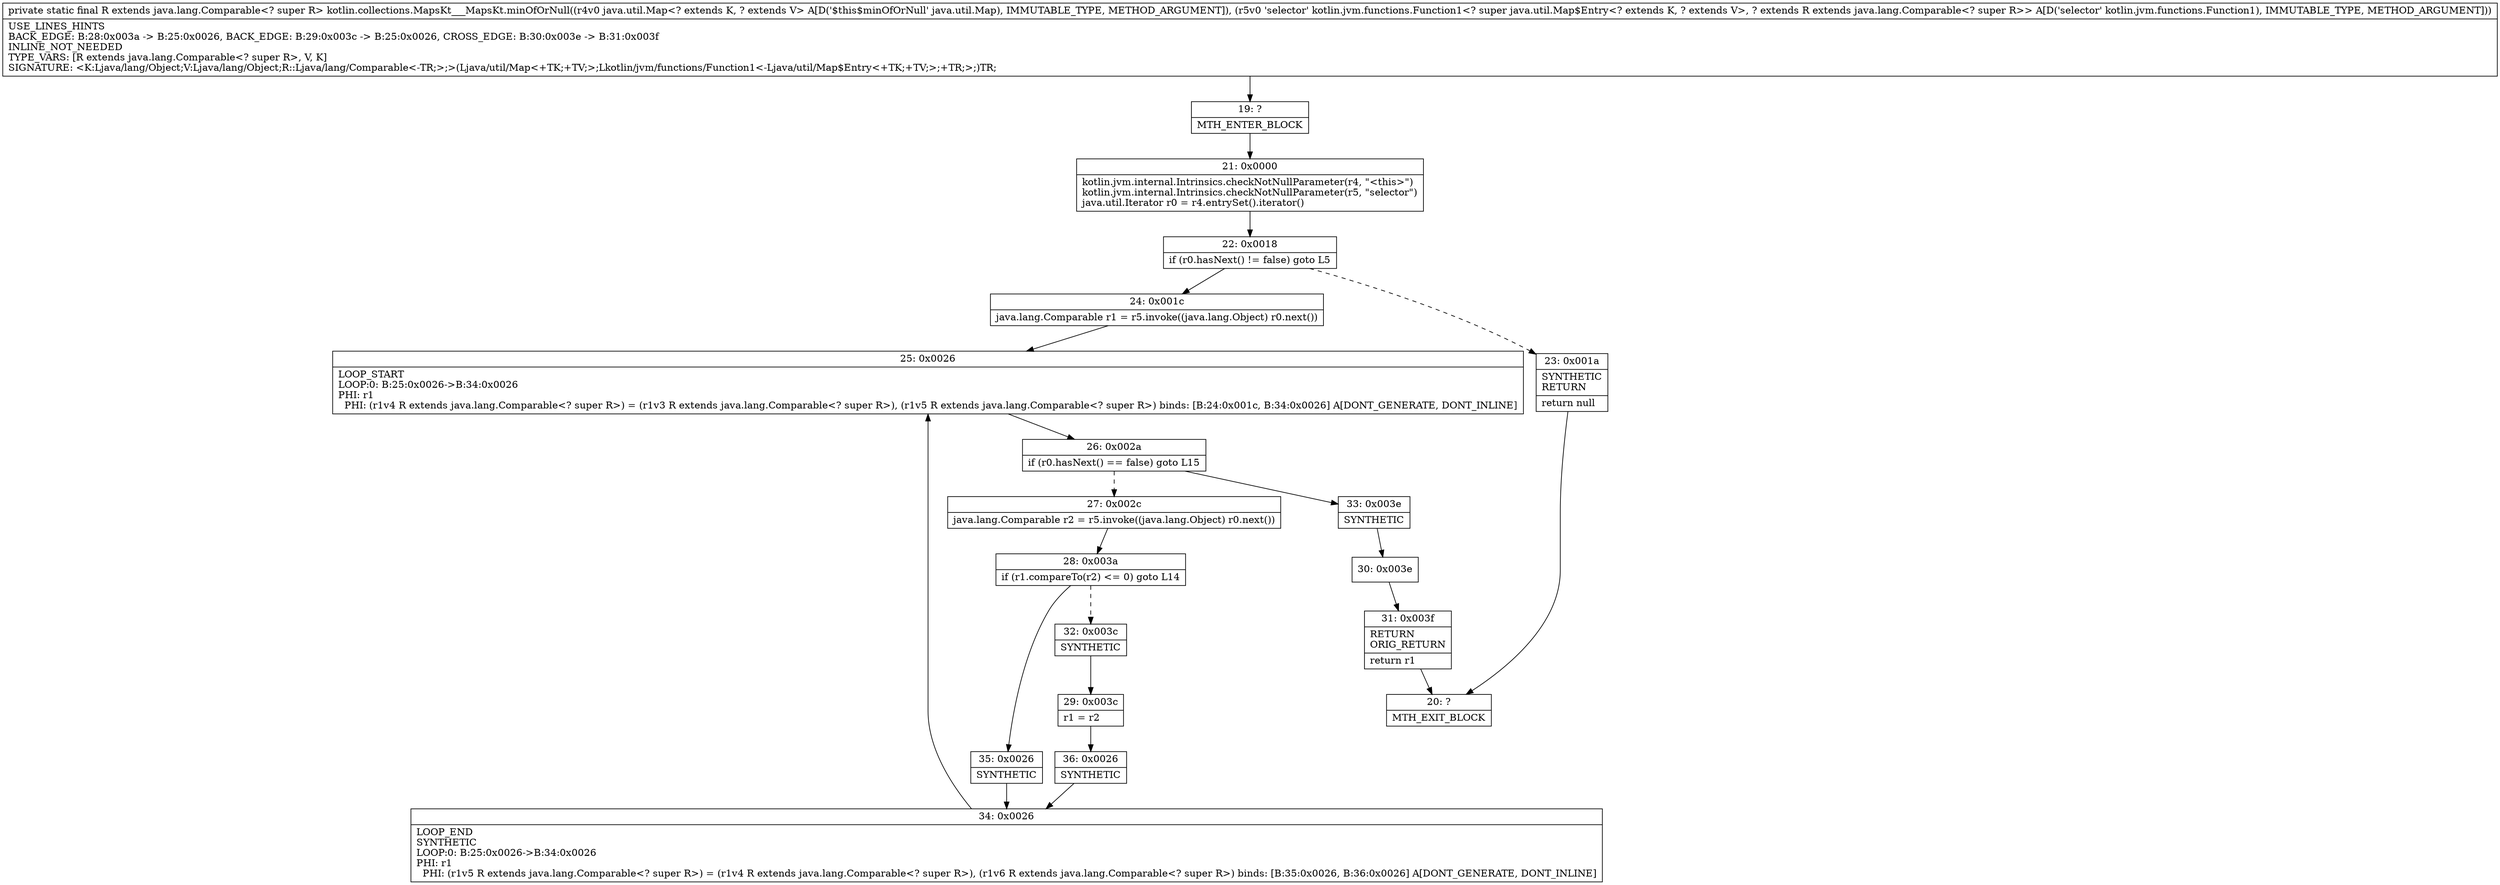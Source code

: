 digraph "CFG forkotlin.collections.MapsKt___MapsKt.minOfOrNull(Ljava\/util\/Map;Lkotlin\/jvm\/functions\/Function1;)Ljava\/lang\/Comparable;" {
Node_19 [shape=record,label="{19\:\ ?|MTH_ENTER_BLOCK\l}"];
Node_21 [shape=record,label="{21\:\ 0x0000|kotlin.jvm.internal.Intrinsics.checkNotNullParameter(r4, \"\<this\>\")\lkotlin.jvm.internal.Intrinsics.checkNotNullParameter(r5, \"selector\")\ljava.util.Iterator r0 = r4.entrySet().iterator()\l}"];
Node_22 [shape=record,label="{22\:\ 0x0018|if (r0.hasNext() != false) goto L5\l}"];
Node_23 [shape=record,label="{23\:\ 0x001a|SYNTHETIC\lRETURN\l|return null\l}"];
Node_20 [shape=record,label="{20\:\ ?|MTH_EXIT_BLOCK\l}"];
Node_24 [shape=record,label="{24\:\ 0x001c|java.lang.Comparable r1 = r5.invoke((java.lang.Object) r0.next())\l}"];
Node_25 [shape=record,label="{25\:\ 0x0026|LOOP_START\lLOOP:0: B:25:0x0026\-\>B:34:0x0026\lPHI: r1 \l  PHI: (r1v4 R extends java.lang.Comparable\<? super R\>) = (r1v3 R extends java.lang.Comparable\<? super R\>), (r1v5 R extends java.lang.Comparable\<? super R\>) binds: [B:24:0x001c, B:34:0x0026] A[DONT_GENERATE, DONT_INLINE]\l}"];
Node_26 [shape=record,label="{26\:\ 0x002a|if (r0.hasNext() == false) goto L15\l}"];
Node_27 [shape=record,label="{27\:\ 0x002c|java.lang.Comparable r2 = r5.invoke((java.lang.Object) r0.next())\l}"];
Node_28 [shape=record,label="{28\:\ 0x003a|if (r1.compareTo(r2) \<= 0) goto L14\l}"];
Node_32 [shape=record,label="{32\:\ 0x003c|SYNTHETIC\l}"];
Node_29 [shape=record,label="{29\:\ 0x003c|r1 = r2\l}"];
Node_36 [shape=record,label="{36\:\ 0x0026|SYNTHETIC\l}"];
Node_34 [shape=record,label="{34\:\ 0x0026|LOOP_END\lSYNTHETIC\lLOOP:0: B:25:0x0026\-\>B:34:0x0026\lPHI: r1 \l  PHI: (r1v5 R extends java.lang.Comparable\<? super R\>) = (r1v4 R extends java.lang.Comparable\<? super R\>), (r1v6 R extends java.lang.Comparable\<? super R\>) binds: [B:35:0x0026, B:36:0x0026] A[DONT_GENERATE, DONT_INLINE]\l}"];
Node_35 [shape=record,label="{35\:\ 0x0026|SYNTHETIC\l}"];
Node_33 [shape=record,label="{33\:\ 0x003e|SYNTHETIC\l}"];
Node_30 [shape=record,label="{30\:\ 0x003e}"];
Node_31 [shape=record,label="{31\:\ 0x003f|RETURN\lORIG_RETURN\l|return r1\l}"];
MethodNode[shape=record,label="{private static final R extends java.lang.Comparable\<? super R\> kotlin.collections.MapsKt___MapsKt.minOfOrNull((r4v0 java.util.Map\<? extends K, ? extends V\> A[D('$this$minOfOrNull' java.util.Map), IMMUTABLE_TYPE, METHOD_ARGUMENT]), (r5v0 'selector' kotlin.jvm.functions.Function1\<? super java.util.Map$Entry\<? extends K, ? extends V\>, ? extends R extends java.lang.Comparable\<? super R\>\> A[D('selector' kotlin.jvm.functions.Function1), IMMUTABLE_TYPE, METHOD_ARGUMENT]))  | USE_LINES_HINTS\lBACK_EDGE: B:28:0x003a \-\> B:25:0x0026, BACK_EDGE: B:29:0x003c \-\> B:25:0x0026, CROSS_EDGE: B:30:0x003e \-\> B:31:0x003f\lINLINE_NOT_NEEDED\lTYPE_VARS: [R extends java.lang.Comparable\<? super R\>, V, K]\lSIGNATURE: \<K:Ljava\/lang\/Object;V:Ljava\/lang\/Object;R::Ljava\/lang\/Comparable\<\-TR;\>;\>(Ljava\/util\/Map\<+TK;+TV;\>;Lkotlin\/jvm\/functions\/Function1\<\-Ljava\/util\/Map$Entry\<+TK;+TV;\>;+TR;\>;)TR;\l}"];
MethodNode -> Node_19;Node_19 -> Node_21;
Node_21 -> Node_22;
Node_22 -> Node_23[style=dashed];
Node_22 -> Node_24;
Node_23 -> Node_20;
Node_24 -> Node_25;
Node_25 -> Node_26;
Node_26 -> Node_27[style=dashed];
Node_26 -> Node_33;
Node_27 -> Node_28;
Node_28 -> Node_32[style=dashed];
Node_28 -> Node_35;
Node_32 -> Node_29;
Node_29 -> Node_36;
Node_36 -> Node_34;
Node_34 -> Node_25;
Node_35 -> Node_34;
Node_33 -> Node_30;
Node_30 -> Node_31;
Node_31 -> Node_20;
}

